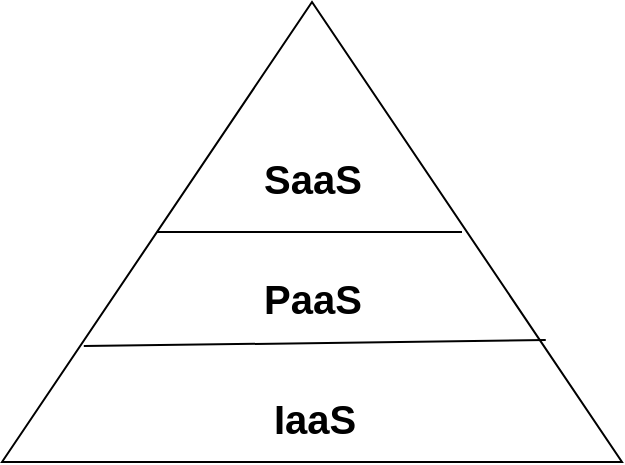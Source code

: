 <mxfile>
    <diagram id="7Ma85I_aJdKkJseSsFv6" name="Page-1">
        <mxGraphModel dx="479" dy="570" grid="1" gridSize="10" guides="1" tooltips="1" connect="1" arrows="1" fold="1" page="1" pageScale="1" pageWidth="850" pageHeight="1100" math="0" shadow="0">
            <root>
                <mxCell id="0"/>
                <mxCell id="1" parent="0"/>
                <mxCell id="2" value="" style="triangle;whiteSpace=wrap;html=1;rotation=-90;" vertex="1" parent="1">
                    <mxGeometry x="130" y="110" width="230" height="310" as="geometry"/>
                </mxCell>
                <mxCell id="6" value="" style="endArrow=none;html=1;exitX=0.252;exitY=0.132;exitDx=0;exitDy=0;exitPerimeter=0;entryX=0.265;entryY=0.877;entryDx=0;entryDy=0;entryPerimeter=0;" edge="1" parent="1" source="2" target="2">
                    <mxGeometry width="50" height="50" relative="1" as="geometry">
                        <mxPoint x="240" y="320" as="sourcePoint"/>
                        <mxPoint x="290" y="270" as="targetPoint"/>
                    </mxGeometry>
                </mxCell>
                <mxCell id="7" value="" style="endArrow=none;html=1;exitX=0.5;exitY=0;exitDx=0;exitDy=0;" edge="1" parent="1" source="2">
                    <mxGeometry width="50" height="50" relative="1" as="geometry">
                        <mxPoint x="129.05" y="252.99" as="sourcePoint"/>
                        <mxPoint x="320" y="265" as="targetPoint"/>
                    </mxGeometry>
                </mxCell>
                <mxCell id="9" value="&lt;b&gt;&lt;font style=&quot;font-size: 20px;&quot;&gt;PaaS&lt;/font&gt;&lt;/b&gt;" style="text;strokeColor=none;fillColor=none;align=left;verticalAlign=top;spacingLeft=4;spacingRight=4;overflow=hidden;rotatable=0;points=[[0,0.5],[1,0.5]];portConstraint=eastwest;whiteSpace=wrap;html=1;" vertex="1" parent="1">
                    <mxGeometry x="215" y="280" width="60" height="26" as="geometry"/>
                </mxCell>
                <mxCell id="10" value="&lt;span style=&quot;font-size: 20px;&quot;&gt;&lt;b&gt;IaaS&lt;/b&gt;&lt;/span&gt;" style="text;strokeColor=none;fillColor=none;align=left;verticalAlign=top;spacingLeft=4;spacingRight=4;overflow=hidden;rotatable=0;points=[[0,0.5],[1,0.5]];portConstraint=eastwest;whiteSpace=wrap;html=1;" vertex="1" parent="1">
                    <mxGeometry x="220" y="340" width="55" height="26" as="geometry"/>
                </mxCell>
                <mxCell id="11" value="&lt;b&gt;&lt;font style=&quot;font-size: 20px;&quot;&gt;SaaS&lt;/font&gt;&lt;/b&gt;&lt;span style=&quot;color: rgba(0, 0, 0, 0); font-family: monospace; font-size: 0px;&quot;&gt;%3CmxGraphModel%3E%3Croot%3E%3CmxCell%20id%3D%220%22%2F%3E%3CmxCell%20id%3D%221%22%20parent%3D%220%22%2F%3E%3CmxCell%20id%3D%222%22%20value%3D%22%26lt%3Bb%26gt%3B%26lt%3Bfont%20style%3D%26quot%3Bfont-size%3A%2020px%3B%26quot%3B%26gt%3BPaaS%26lt%3B%2Ffont%26gt%3B%26lt%3B%2Fb%26gt%3B%22%20style%3D%22text%3BstrokeColor%3Dnone%3BfillColor%3Dnone%3Balign%3Dleft%3BverticalAlign%3Dtop%3BspacingLeft%3D4%3BspacingRight%3D4%3Boverflow%3Dhidden%3Brotatable%3D0%3Bpoints%3D%5B%5B0%2C0.5%5D%2C%5B1%2C0.5%5D%5D%3BportConstraint%3Deastwest%3BwhiteSpace%3Dwrap%3Bhtml%3D1%3B%22%20vertex%3D%221%22%20parent%3D%221%22%3E%3CmxGeometry%20x%3D%22215%22%20y%3D%22280%22%20width%3D%2260%22%20height%3D%2226%22%20as%3D%22geometry%22%2F%3E%3C%2FmxCell%3E%3C%2Froot%3E%3C%2FmxGraphModel%3E&lt;/span&gt;" style="text;strokeColor=none;fillColor=none;align=left;verticalAlign=top;spacingLeft=4;spacingRight=4;overflow=hidden;rotatable=0;points=[[0,0.5],[1,0.5]];portConstraint=eastwest;whiteSpace=wrap;html=1;" vertex="1" parent="1">
                    <mxGeometry x="215" y="220" width="60" height="26" as="geometry"/>
                </mxCell>
            </root>
        </mxGraphModel>
    </diagram>
</mxfile>
